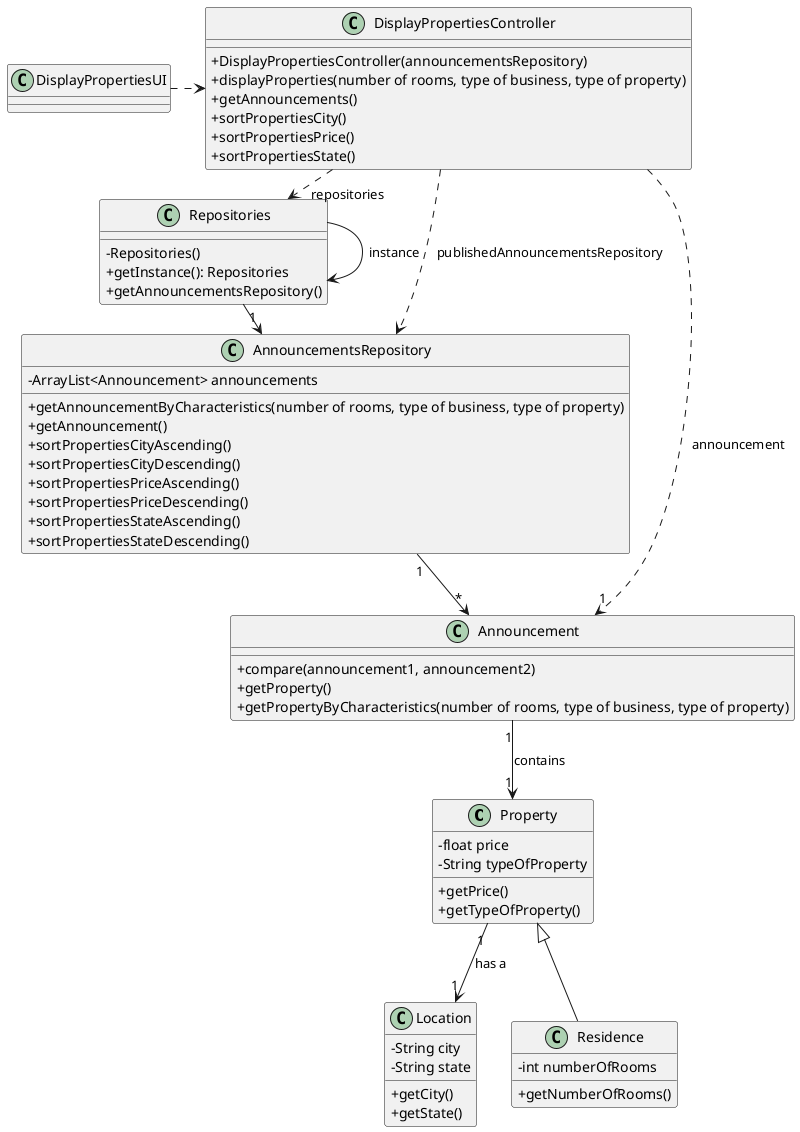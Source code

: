 @startuml
'skinparam monochrome true
skinparam packageStyle rectangle
skinparam shadowing false
skinparam linetype polyline
skinparam linetype orto

skinparam classAttributeIconSize 0

'left to right direction

class Property{
-float price
-String typeOfProperty
+getPrice()
+getTypeOfProperty()
}

class Location{
-String city
-String state
+getCity()
+getState()
}

class Residence{
-int numberOfRooms
+getNumberOfRooms()
}

class DisplayPropertiesUI{
}

class DisplayPropertiesController{
+DisplayPropertiesController(announcementsRepository)
+displayProperties(number of rooms, type of business, type of property)
+getAnnouncements()
+sortPropertiesCity()
+sortPropertiesPrice()
+sortPropertiesState()
}

class Announcement{
+compare(announcement1, announcement2)
+getProperty()
+getPropertyByCharacteristics(number of rooms, type of business, type of property)
}

class Repositories{
-Repositories()
+getInstance(): Repositories
+getAnnouncementsRepository()
}

class AnnouncementsRepository{
-ArrayList<Announcement> announcements
+getAnnouncementByCharacteristics(number of rooms, type of business, type of property)
+getAnnouncement()
+sortPropertiesCityAscending()
+sortPropertiesCityDescending()
+sortPropertiesPriceAscending()
+sortPropertiesPriceDescending()
+sortPropertiesStateAscending()
+sortPropertiesStateDescending()
}


Repositories -> Repositories : instance

DisplayPropertiesUI .> DisplayPropertiesController
DisplayPropertiesController .> Repositories : repositories

Repositories -> "1" AnnouncementsRepository

DisplayPropertiesController ..> AnnouncementsRepository : publishedAnnouncementsRepository

AnnouncementsRepository "1" --> "*" Announcement
DisplayPropertiesController ..> "1" Announcement : announcement
Announcement "1" --> "1" Property : contains
Property <|-- Residence
Property "1" --> "1" Location : has a

@enduml